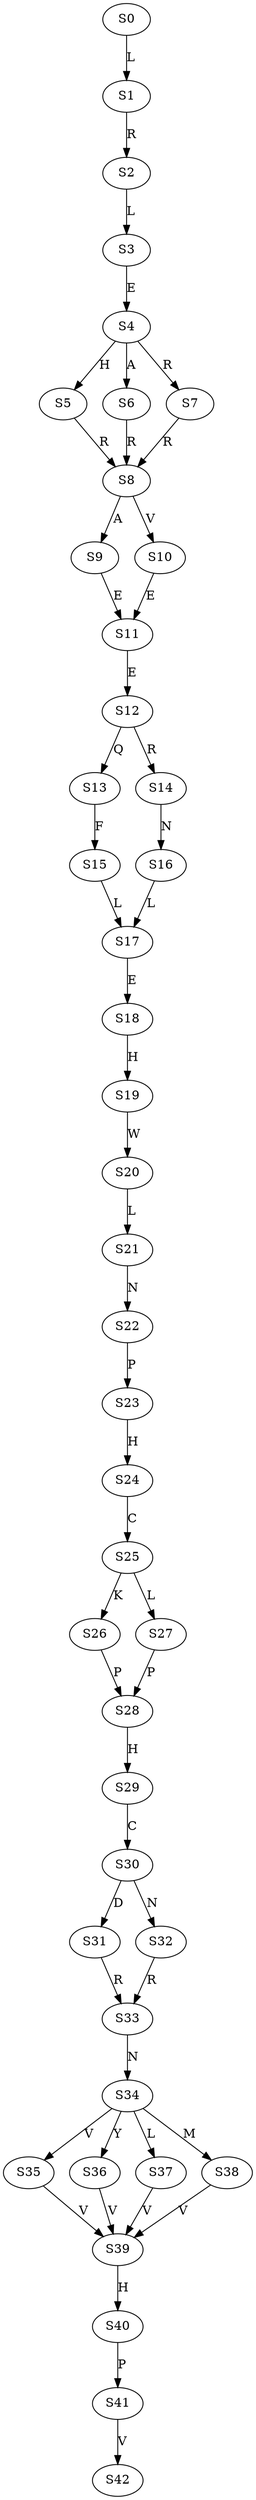 strict digraph  {
	S0 -> S1 [ label = L ];
	S1 -> S2 [ label = R ];
	S2 -> S3 [ label = L ];
	S3 -> S4 [ label = E ];
	S4 -> S5 [ label = H ];
	S4 -> S6 [ label = A ];
	S4 -> S7 [ label = R ];
	S5 -> S8 [ label = R ];
	S6 -> S8 [ label = R ];
	S7 -> S8 [ label = R ];
	S8 -> S9 [ label = A ];
	S8 -> S10 [ label = V ];
	S9 -> S11 [ label = E ];
	S10 -> S11 [ label = E ];
	S11 -> S12 [ label = E ];
	S12 -> S13 [ label = Q ];
	S12 -> S14 [ label = R ];
	S13 -> S15 [ label = F ];
	S14 -> S16 [ label = N ];
	S15 -> S17 [ label = L ];
	S16 -> S17 [ label = L ];
	S17 -> S18 [ label = E ];
	S18 -> S19 [ label = H ];
	S19 -> S20 [ label = W ];
	S20 -> S21 [ label = L ];
	S21 -> S22 [ label = N ];
	S22 -> S23 [ label = P ];
	S23 -> S24 [ label = H ];
	S24 -> S25 [ label = C ];
	S25 -> S26 [ label = K ];
	S25 -> S27 [ label = L ];
	S26 -> S28 [ label = P ];
	S27 -> S28 [ label = P ];
	S28 -> S29 [ label = H ];
	S29 -> S30 [ label = C ];
	S30 -> S31 [ label = D ];
	S30 -> S32 [ label = N ];
	S31 -> S33 [ label = R ];
	S32 -> S33 [ label = R ];
	S33 -> S34 [ label = N ];
	S34 -> S35 [ label = V ];
	S34 -> S36 [ label = Y ];
	S34 -> S37 [ label = L ];
	S34 -> S38 [ label = M ];
	S35 -> S39 [ label = V ];
	S36 -> S39 [ label = V ];
	S37 -> S39 [ label = V ];
	S38 -> S39 [ label = V ];
	S39 -> S40 [ label = H ];
	S40 -> S41 [ label = P ];
	S41 -> S42 [ label = V ];
}
